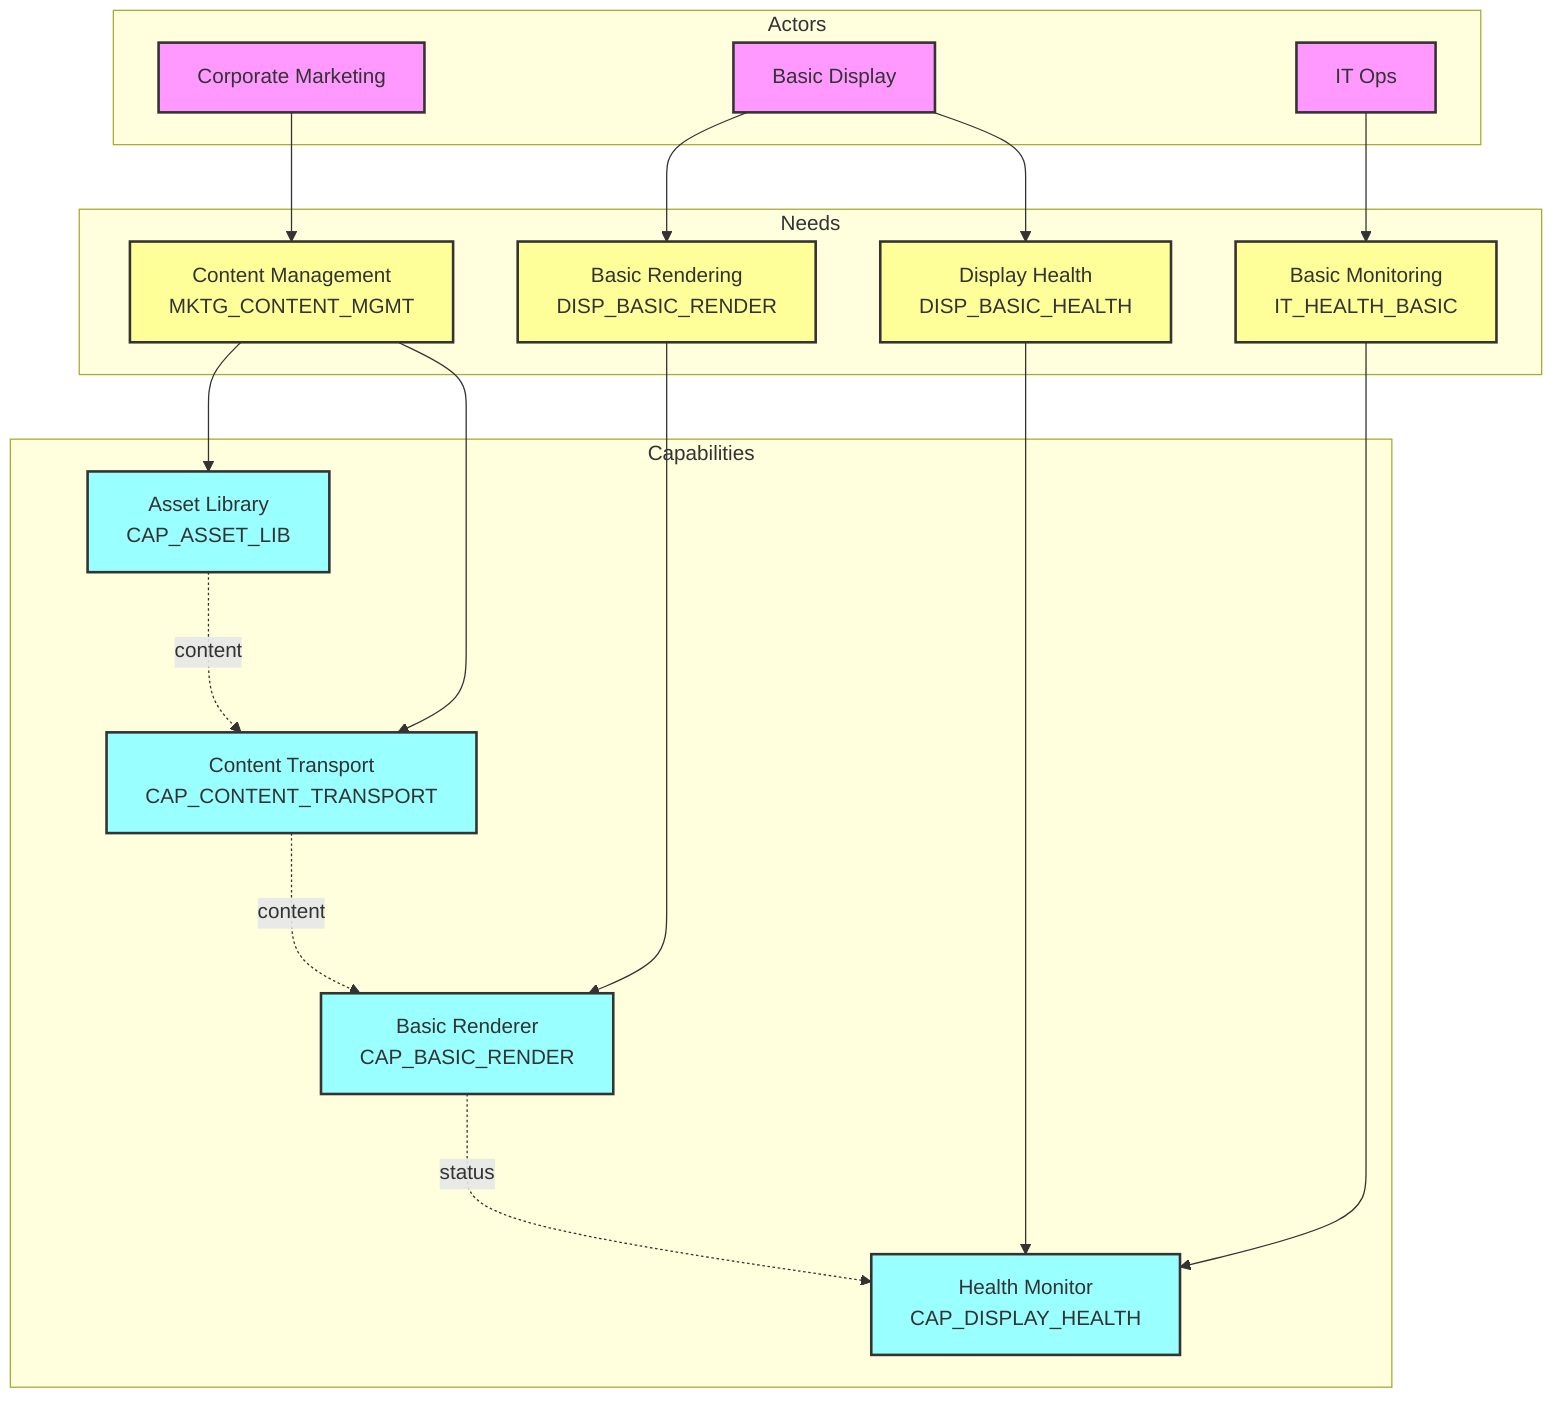 graph TB
    %% Actors
    subgraph Actors
        MKTG[Corporate Marketing]
        DISPLAY[Basic Display]
        IT[IT Ops]
    end

    %% Needs
    subgraph Needs
        N1[Content Management<br/>MKTG_CONTENT_MGMT]
        N2[Basic Rendering<br/>DISP_BASIC_RENDER]
        N3[Display Health<br/>DISP_BASIC_HEALTH]
        N4[Basic Monitoring<br/>IT_HEALTH_BASIC]
    end

    %% Capabilities
    subgraph Capabilities
        C1[Asset Library<br/>CAP_ASSET_LIB]
        C2[Content Transport<br/>CAP_CONTENT_TRANSPORT]
        C3[Basic Renderer<br/>CAP_BASIC_RENDER]
        C4[Health Monitor<br/>CAP_DISPLAY_HEALTH]
    end

    %% Actor to Need relationships
    MKTG --> N1
    DISPLAY --> N2
    DISPLAY --> N3
    IT --> N4

    %% Need to Capability relationships
    N1 --> C1
    N1 --> C2
    N2 --> C3
    N3 --> C4
    N4 --> C4

    %% Flow direction
    C1 -..->|content| C2
    C2 -..->|content| C3
    C3 -..->|status| C4

    %% Style definitions
    classDef actor fill:#f9f,stroke:#333,stroke-width:2px
    classDef need fill:#ff9,stroke:#333,stroke-width:2px
    classDef capability fill:#9ff,stroke:#333,stroke-width:2px

    %% Apply styles
    class MKTG,DISPLAY,IT actor
    class N1,N2,N3,N4 need
    class C1,C2,C3,C4 capability